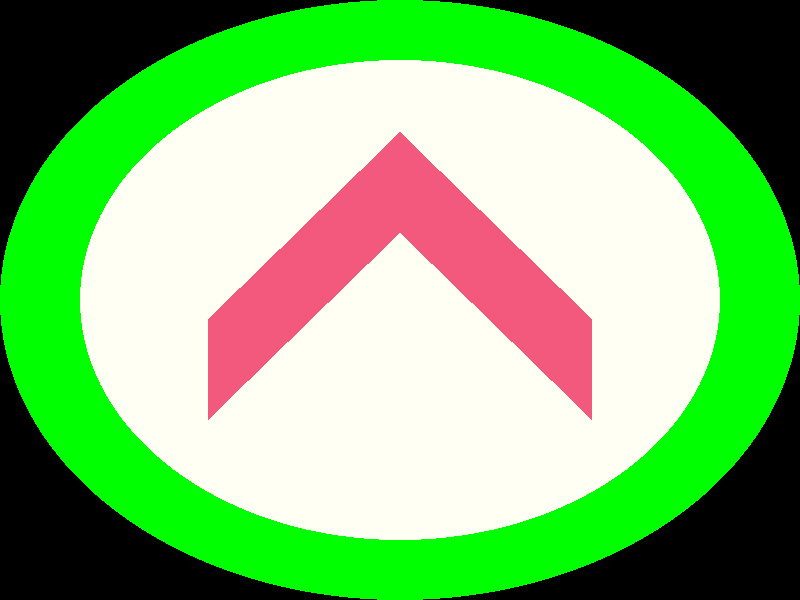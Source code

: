 // To compile:
// /usr/local/povray-3.7.0.rc3/bin/povray +L/usr/local/povray-3.7.0.rc3/share/povray-3.7/include/ +IUpButton.pov +H80 +W80 +Q9 +A0.1 +Am2 +UA
#include "colors.inc"
#include "metals.inc"
#include "glass.inc"
#include "textures.inc"

#declare Plastic=
  texture
{
  pigment {color 1.2*Wheat} finish {ambient 0.3 reflection {0.3 metallic}}
}

#declare T_Velour_Vert =
  texture
{
  pigment { Green }
  normal {
    bumps 0.5  // controls depth of bumps
    scale 0.25 // controls width of bumps
  }
}
global_settings {
  assumed_gamma 1
  ambient_light White // Ambient light is back!
}

camera {
  orthographic
  location <0,0,1000>
  right 2*x up 2*y direction -z
}

light_source { <-50,100,100>, White }

// Uncomment to highlight the button
light_source { <0,0,100>, White*0.6 }

// Round button
#declare b_round = sphere {
  <0,0,-1>,1
  // Squash the sphere in Z
  scale <1,1,0.2>
}

// Rounded square button
#declare b_rsquare = superellipsoid {
  // Adjust first parameter: 1=circle, 0=square
  <0.2,0.15>
  translate -z scale <1,1,0.2>
}

// Hollow round button
#declare b_hround = difference {
  sphere { <0,0,-0.1>,1 }
  sphere { <0,0,1>,1 scale 1.4 }
  scale <1,1,0.2>
}

// Right arrow
#declare c_rarrow = prism {
  // Object extends in Z range 0..1
  0, 1,
  6, <-1,-1>,<-0.3,-1>,<1,0>,<-0.3,1>,<-1,1>,<0.3,0>
  rotate 90*x
  scale <0.6,0.6,1>
}

// Button finish
#declare f_button = finish {
  ambient 0.1
  diffuse 0.3
  specular 0
  phong 0.6 phong_size 20
}

// Content finish
#declare f_content = finish {
  ambient 0.7
  diffuse 0.3
  specular 0
  phong 0
}

// Outer ring and cylinder,
// cylinder is needed to block light when button is pushed down
#declare o_ring = merge {
  difference {
    cylinder { <0,0,0>,<0,0,-20>,1 }
    cylinder { <0,0,1>,<0,0,-21>,0.8 }
  }
  torus { 0.9,0.1 rotate 90*x }
}

// Button and its contents
difference {
  object { b_round
    texture { Plastic }}
  object { c_rarrow translate <0.1,0,-0.1> rotate <0,0,90>
    texture { pigment { color Col_Glass_Ruby } finish { f_content } } }
  scale <0.8,0.8,1>
}

// Ring
object { o_ring
  texture { T_Velour_Vert }
  translate -0.2*z // Align with Z center of round button
}

